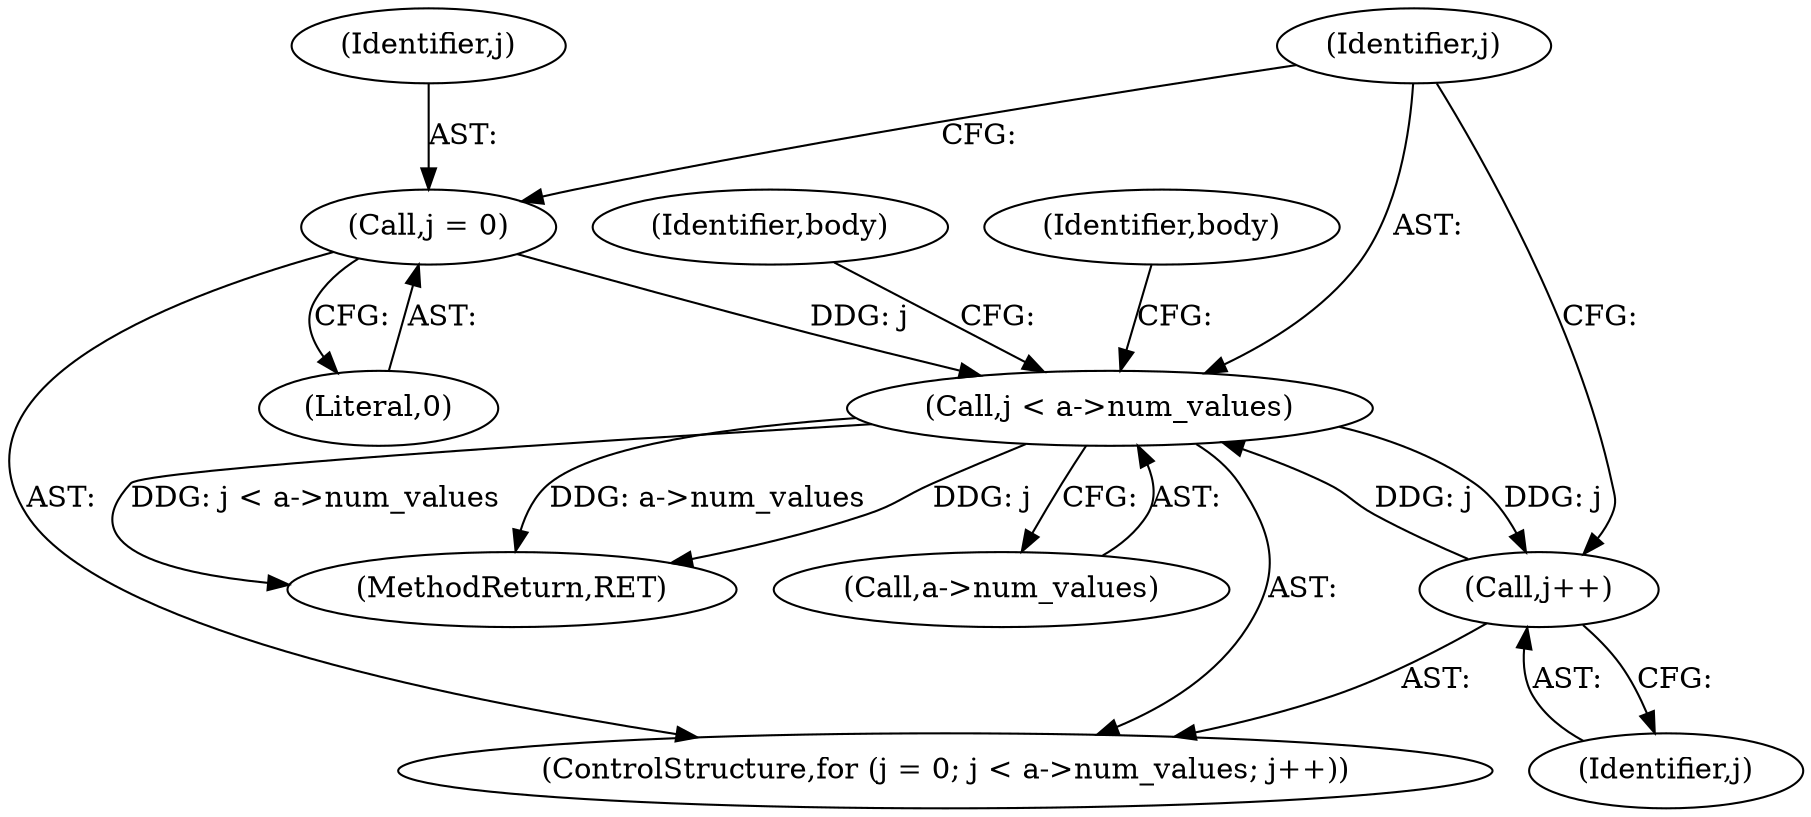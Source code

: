 digraph "0_tnef_8dccf79857ceeb7a6d3e42c1e762e7b865d5344d_0@pointer" {
"1000108" [label="(Call,j < a->num_values)"];
"1000113" [label="(Call,j++)"];
"1000108" [label="(Call,j < a->num_values)"];
"1000105" [label="(Call,j = 0)"];
"1000108" [label="(Call,j < a->num_values)"];
"1000158" [label="(MethodReturn,RET)"];
"1000104" [label="(ControlStructure,for (j = 0; j < a->num_values; j++))"];
"1000110" [label="(Call,a->num_values)"];
"1000157" [label="(Identifier,body)"];
"1000113" [label="(Call,j++)"];
"1000106" [label="(Identifier,j)"];
"1000109" [label="(Identifier,j)"];
"1000107" [label="(Literal,0)"];
"1000105" [label="(Call,j = 0)"];
"1000118" [label="(Identifier,body)"];
"1000114" [label="(Identifier,j)"];
"1000108" -> "1000104"  [label="AST: "];
"1000108" -> "1000110"  [label="CFG: "];
"1000109" -> "1000108"  [label="AST: "];
"1000110" -> "1000108"  [label="AST: "];
"1000118" -> "1000108"  [label="CFG: "];
"1000157" -> "1000108"  [label="CFG: "];
"1000108" -> "1000158"  [label="DDG: j < a->num_values"];
"1000108" -> "1000158"  [label="DDG: a->num_values"];
"1000108" -> "1000158"  [label="DDG: j"];
"1000113" -> "1000108"  [label="DDG: j"];
"1000105" -> "1000108"  [label="DDG: j"];
"1000108" -> "1000113"  [label="DDG: j"];
"1000113" -> "1000104"  [label="AST: "];
"1000113" -> "1000114"  [label="CFG: "];
"1000114" -> "1000113"  [label="AST: "];
"1000109" -> "1000113"  [label="CFG: "];
"1000105" -> "1000104"  [label="AST: "];
"1000105" -> "1000107"  [label="CFG: "];
"1000106" -> "1000105"  [label="AST: "];
"1000107" -> "1000105"  [label="AST: "];
"1000109" -> "1000105"  [label="CFG: "];
}
